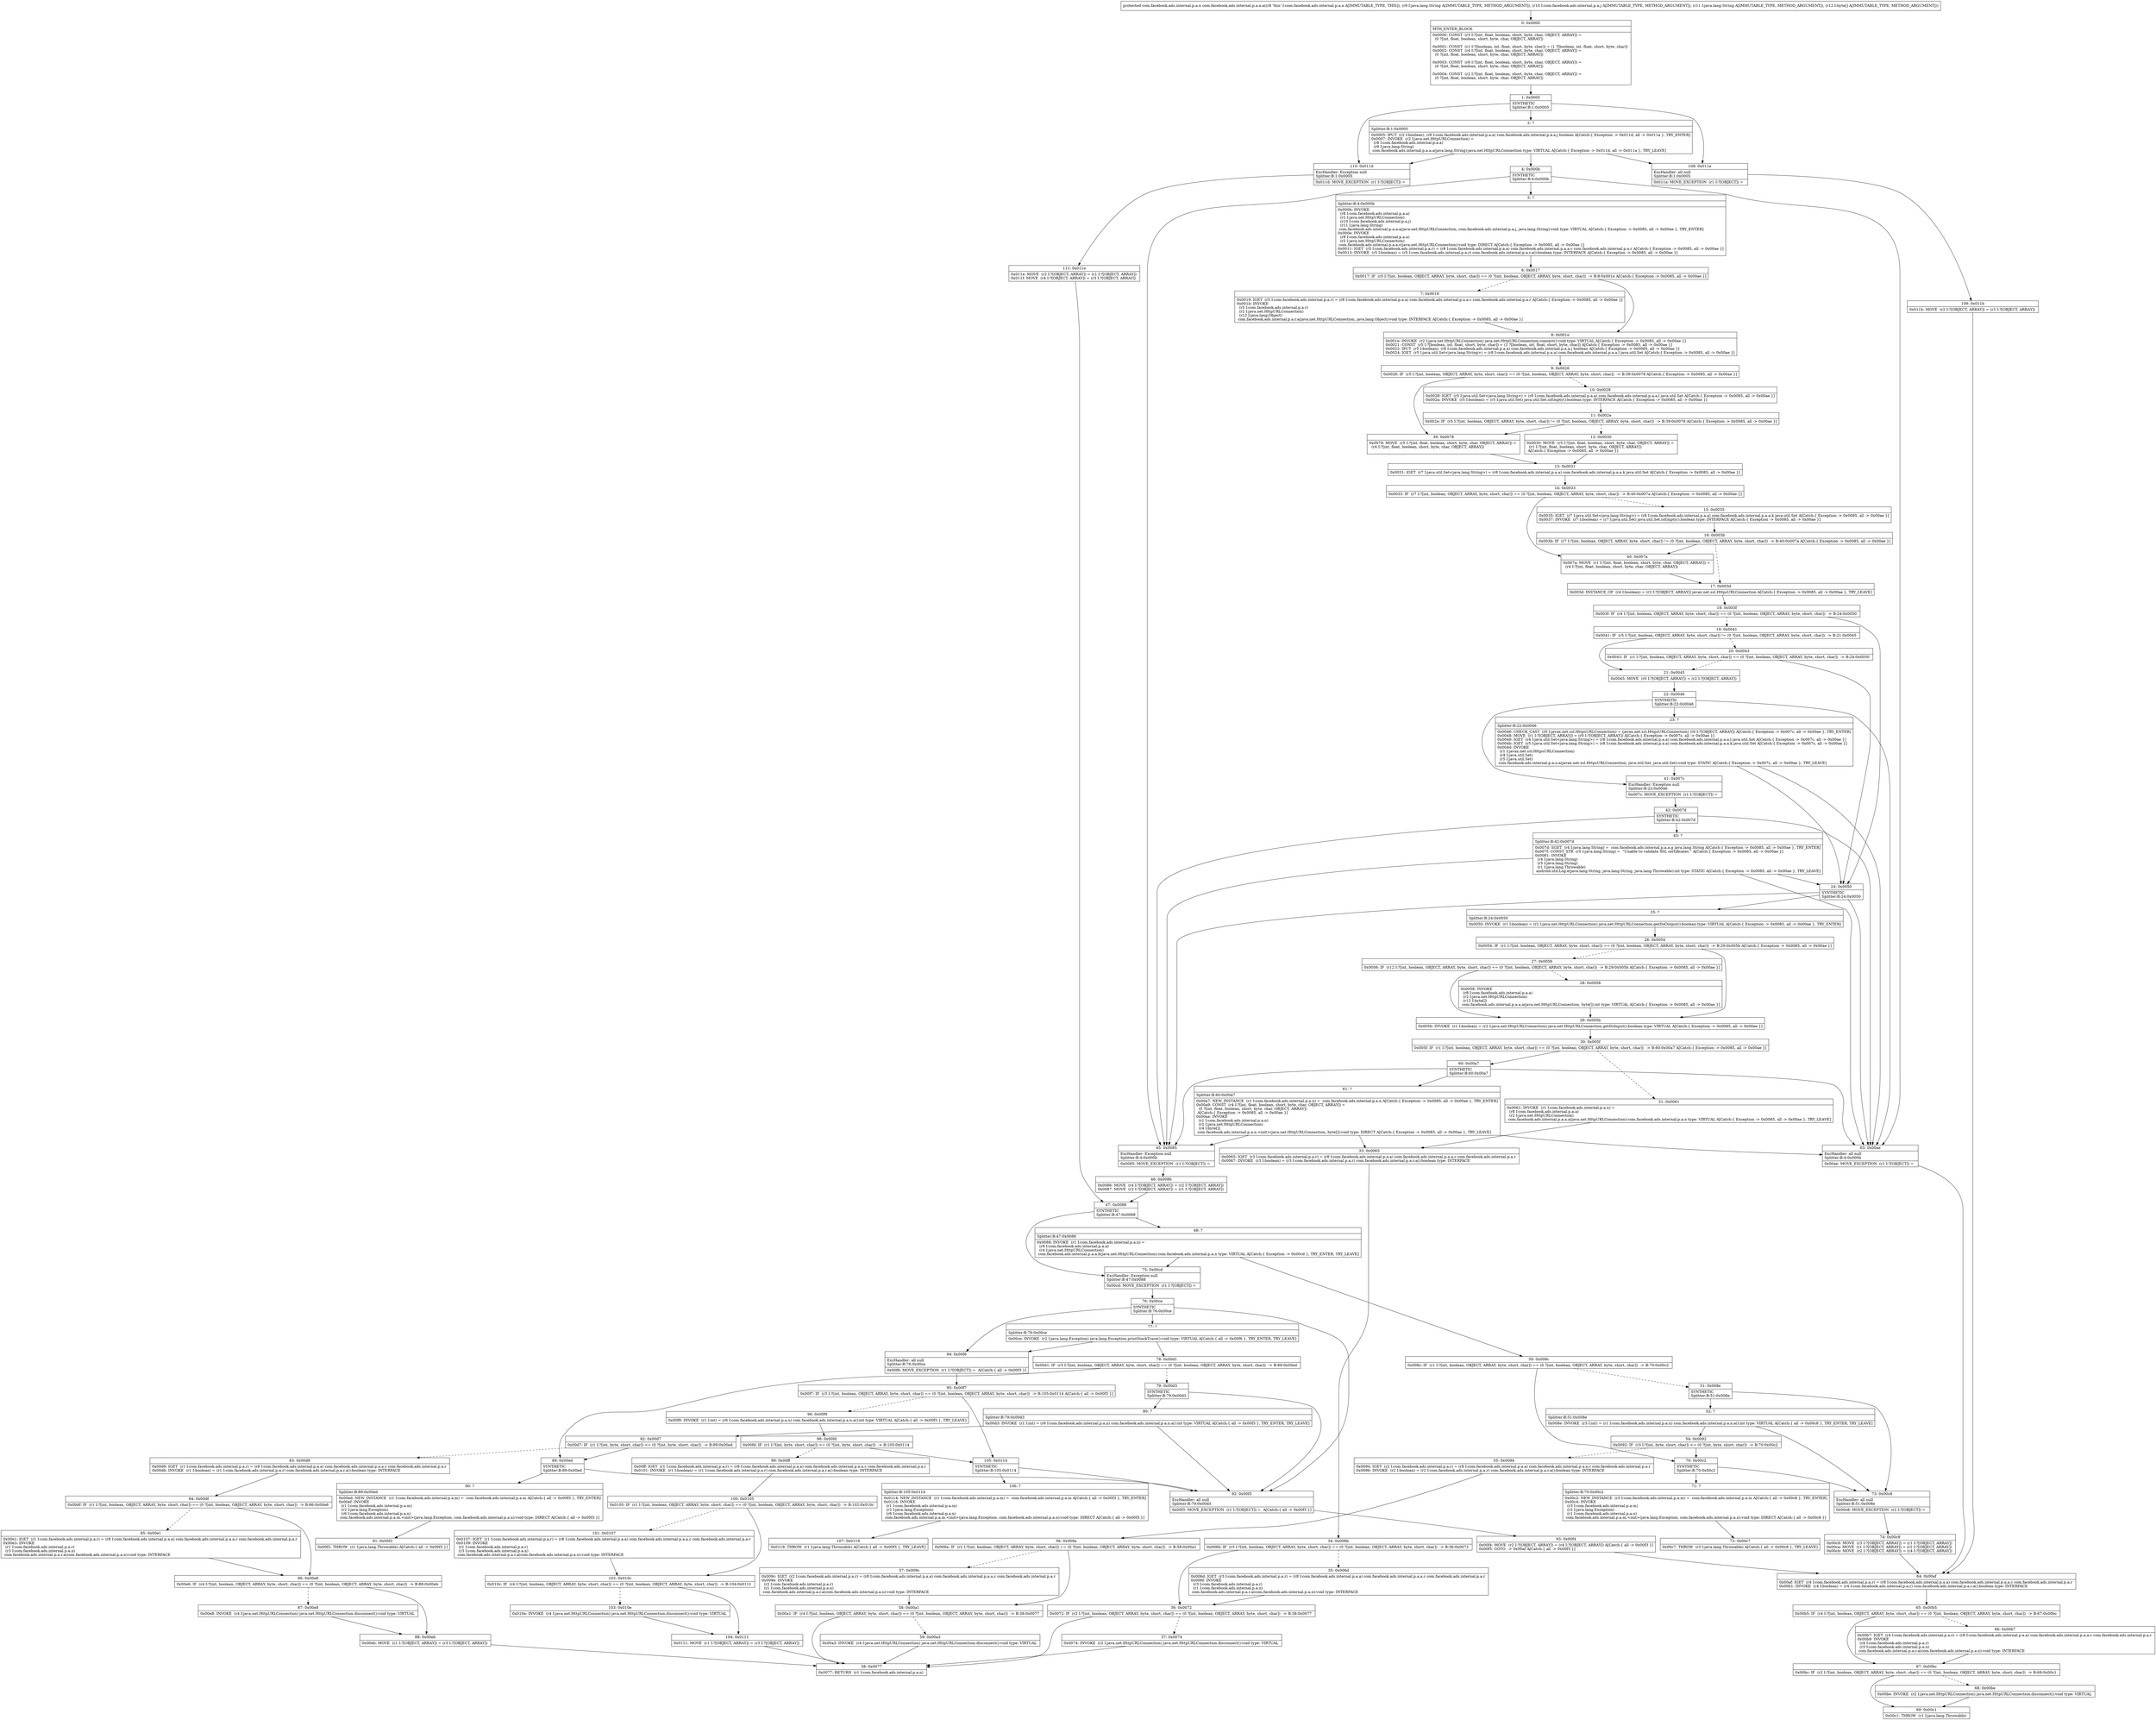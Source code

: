 digraph "CFG forcom.facebook.ads.internal.p.a.a.a(Ljava\/lang\/String;Lcom\/facebook\/ads\/internal\/p\/a\/j;Ljava\/lang\/String;[B)Lcom\/facebook\/ads\/internal\/p\/a\/n;" {
Node_0 [shape=record,label="{0\:\ 0x0000|MTH_ENTER_BLOCK\l|0x0000: CONST  (r3 I:?[int, float, boolean, short, byte, char, OBJECT, ARRAY]) = \l  (0 ?[int, float, boolean, short, byte, char, OBJECT, ARRAY])\l \l0x0001: CONST  (r1 I:?[boolean, int, float, short, byte, char]) = (1 ?[boolean, int, float, short, byte, char]) \l0x0002: CONST  (r4 I:?[int, float, boolean, short, byte, char, OBJECT, ARRAY]) = \l  (0 ?[int, float, boolean, short, byte, char, OBJECT, ARRAY])\l \l0x0003: CONST  (r6 I:?[int, float, boolean, short, byte, char, OBJECT, ARRAY]) = \l  (0 ?[int, float, boolean, short, byte, char, OBJECT, ARRAY])\l \l0x0004: CONST  (r2 I:?[int, float, boolean, short, byte, char, OBJECT, ARRAY]) = \l  (0 ?[int, float, boolean, short, byte, char, OBJECT, ARRAY])\l \l}"];
Node_1 [shape=record,label="{1\:\ 0x0005|SYNTHETIC\lSplitter:B:1:0x0005\l}"];
Node_2 [shape=record,label="{2\:\ ?|Splitter:B:1:0x0005\l|0x0005: IPUT  (r2 I:boolean), (r8 I:com.facebook.ads.internal.p.a.a) com.facebook.ads.internal.p.a.a.j boolean A[Catch:\{ Exception \-\> 0x011d, all \-\> 0x011a \}, TRY_ENTER]\l0x0007: INVOKE  (r2 I:java.net.HttpURLConnection) = \l  (r8 I:com.facebook.ads.internal.p.a.a)\l  (r9 I:java.lang.String)\l com.facebook.ads.internal.p.a.a.a(java.lang.String):java.net.HttpURLConnection type: VIRTUAL A[Catch:\{ Exception \-\> 0x011d, all \-\> 0x011a \}, TRY_LEAVE]\l}"];
Node_4 [shape=record,label="{4\:\ 0x000b|SYNTHETIC\lSplitter:B:4:0x000b\l}"];
Node_5 [shape=record,label="{5\:\ ?|Splitter:B:4:0x000b\l|0x000b: INVOKE  \l  (r8 I:com.facebook.ads.internal.p.a.a)\l  (r2 I:java.net.HttpURLConnection)\l  (r10 I:com.facebook.ads.internal.p.a.j)\l  (r11 I:java.lang.String)\l com.facebook.ads.internal.p.a.a.a(java.net.HttpURLConnection, com.facebook.ads.internal.p.a.j, java.lang.String):void type: VIRTUAL A[Catch:\{ Exception \-\> 0x0085, all \-\> 0x00ae \}, TRY_ENTER]\l0x000e: INVOKE  \l  (r8 I:com.facebook.ads.internal.p.a.a)\l  (r2 I:java.net.HttpURLConnection)\l com.facebook.ads.internal.p.a.a.c(java.net.HttpURLConnection):void type: DIRECT A[Catch:\{ Exception \-\> 0x0085, all \-\> 0x00ae \}]\l0x0011: IGET  (r5 I:com.facebook.ads.internal.p.a.r) = (r8 I:com.facebook.ads.internal.p.a.a) com.facebook.ads.internal.p.a.a.c com.facebook.ads.internal.p.a.r A[Catch:\{ Exception \-\> 0x0085, all \-\> 0x00ae \}]\l0x0013: INVOKE  (r5 I:boolean) = (r5 I:com.facebook.ads.internal.p.a.r) com.facebook.ads.internal.p.a.r.a():boolean type: INTERFACE A[Catch:\{ Exception \-\> 0x0085, all \-\> 0x00ae \}]\l}"];
Node_6 [shape=record,label="{6\:\ 0x0017|0x0017: IF  (r5 I:?[int, boolean, OBJECT, ARRAY, byte, short, char]) == (0 ?[int, boolean, OBJECT, ARRAY, byte, short, char])  \-\> B:8:0x001e A[Catch:\{ Exception \-\> 0x0085, all \-\> 0x00ae \}]\l}"];
Node_7 [shape=record,label="{7\:\ 0x0019|0x0019: IGET  (r5 I:com.facebook.ads.internal.p.a.r) = (r8 I:com.facebook.ads.internal.p.a.a) com.facebook.ads.internal.p.a.a.c com.facebook.ads.internal.p.a.r A[Catch:\{ Exception \-\> 0x0085, all \-\> 0x00ae \}]\l0x001b: INVOKE  \l  (r5 I:com.facebook.ads.internal.p.a.r)\l  (r2 I:java.net.HttpURLConnection)\l  (r12 I:java.lang.Object)\l com.facebook.ads.internal.p.a.r.a(java.net.HttpURLConnection, java.lang.Object):void type: INTERFACE A[Catch:\{ Exception \-\> 0x0085, all \-\> 0x00ae \}]\l}"];
Node_8 [shape=record,label="{8\:\ 0x001e|0x001e: INVOKE  (r2 I:java.net.HttpURLConnection) java.net.HttpURLConnection.connect():void type: VIRTUAL A[Catch:\{ Exception \-\> 0x0085, all \-\> 0x00ae \}]\l0x0021: CONST  (r5 I:?[boolean, int, float, short, byte, char]) = (1 ?[boolean, int, float, short, byte, char]) A[Catch:\{ Exception \-\> 0x0085, all \-\> 0x00ae \}]\l0x0022: IPUT  (r5 I:boolean), (r8 I:com.facebook.ads.internal.p.a.a) com.facebook.ads.internal.p.a.a.j boolean A[Catch:\{ Exception \-\> 0x0085, all \-\> 0x00ae \}]\l0x0024: IGET  (r5 I:java.util.Set\<java.lang.String\>) = (r8 I:com.facebook.ads.internal.p.a.a) com.facebook.ads.internal.p.a.a.l java.util.Set A[Catch:\{ Exception \-\> 0x0085, all \-\> 0x00ae \}]\l}"];
Node_9 [shape=record,label="{9\:\ 0x0026|0x0026: IF  (r5 I:?[int, boolean, OBJECT, ARRAY, byte, short, char]) == (0 ?[int, boolean, OBJECT, ARRAY, byte, short, char])  \-\> B:39:0x0078 A[Catch:\{ Exception \-\> 0x0085, all \-\> 0x00ae \}]\l}"];
Node_10 [shape=record,label="{10\:\ 0x0028|0x0028: IGET  (r5 I:java.util.Set\<java.lang.String\>) = (r8 I:com.facebook.ads.internal.p.a.a) com.facebook.ads.internal.p.a.a.l java.util.Set A[Catch:\{ Exception \-\> 0x0085, all \-\> 0x00ae \}]\l0x002a: INVOKE  (r5 I:boolean) = (r5 I:java.util.Set) java.util.Set.isEmpty():boolean type: INTERFACE A[Catch:\{ Exception \-\> 0x0085, all \-\> 0x00ae \}]\l}"];
Node_11 [shape=record,label="{11\:\ 0x002e|0x002e: IF  (r5 I:?[int, boolean, OBJECT, ARRAY, byte, short, char]) != (0 ?[int, boolean, OBJECT, ARRAY, byte, short, char])  \-\> B:39:0x0078 A[Catch:\{ Exception \-\> 0x0085, all \-\> 0x00ae \}]\l}"];
Node_12 [shape=record,label="{12\:\ 0x0030|0x0030: MOVE  (r5 I:?[int, float, boolean, short, byte, char, OBJECT, ARRAY]) = \l  (r1 I:?[int, float, boolean, short, byte, char, OBJECT, ARRAY])\l A[Catch:\{ Exception \-\> 0x0085, all \-\> 0x00ae \}]\l}"];
Node_13 [shape=record,label="{13\:\ 0x0031|0x0031: IGET  (r7 I:java.util.Set\<java.lang.String\>) = (r8 I:com.facebook.ads.internal.p.a.a) com.facebook.ads.internal.p.a.a.k java.util.Set A[Catch:\{ Exception \-\> 0x0085, all \-\> 0x00ae \}]\l}"];
Node_14 [shape=record,label="{14\:\ 0x0033|0x0033: IF  (r7 I:?[int, boolean, OBJECT, ARRAY, byte, short, char]) == (0 ?[int, boolean, OBJECT, ARRAY, byte, short, char])  \-\> B:40:0x007a A[Catch:\{ Exception \-\> 0x0085, all \-\> 0x00ae \}]\l}"];
Node_15 [shape=record,label="{15\:\ 0x0035|0x0035: IGET  (r7 I:java.util.Set\<java.lang.String\>) = (r8 I:com.facebook.ads.internal.p.a.a) com.facebook.ads.internal.p.a.a.k java.util.Set A[Catch:\{ Exception \-\> 0x0085, all \-\> 0x00ae \}]\l0x0037: INVOKE  (r7 I:boolean) = (r7 I:java.util.Set) java.util.Set.isEmpty():boolean type: INTERFACE A[Catch:\{ Exception \-\> 0x0085, all \-\> 0x00ae \}]\l}"];
Node_16 [shape=record,label="{16\:\ 0x003b|0x003b: IF  (r7 I:?[int, boolean, OBJECT, ARRAY, byte, short, char]) != (0 ?[int, boolean, OBJECT, ARRAY, byte, short, char])  \-\> B:40:0x007a A[Catch:\{ Exception \-\> 0x0085, all \-\> 0x00ae \}]\l}"];
Node_17 [shape=record,label="{17\:\ 0x003d|0x003d: INSTANCE_OF  (r4 I:boolean) = (r2 I:?[OBJECT, ARRAY]) javax.net.ssl.HttpsURLConnection A[Catch:\{ Exception \-\> 0x0085, all \-\> 0x00ae \}, TRY_LEAVE]\l}"];
Node_18 [shape=record,label="{18\:\ 0x003f|0x003f: IF  (r4 I:?[int, boolean, OBJECT, ARRAY, byte, short, char]) == (0 ?[int, boolean, OBJECT, ARRAY, byte, short, char])  \-\> B:24:0x0050 \l}"];
Node_19 [shape=record,label="{19\:\ 0x0041|0x0041: IF  (r5 I:?[int, boolean, OBJECT, ARRAY, byte, short, char]) != (0 ?[int, boolean, OBJECT, ARRAY, byte, short, char])  \-\> B:21:0x0045 \l}"];
Node_20 [shape=record,label="{20\:\ 0x0043|0x0043: IF  (r1 I:?[int, boolean, OBJECT, ARRAY, byte, short, char]) == (0 ?[int, boolean, OBJECT, ARRAY, byte, short, char])  \-\> B:24:0x0050 \l}"];
Node_21 [shape=record,label="{21\:\ 0x0045|0x0045: MOVE  (r0 I:?[OBJECT, ARRAY]) = (r2 I:?[OBJECT, ARRAY]) \l}"];
Node_22 [shape=record,label="{22\:\ 0x0046|SYNTHETIC\lSplitter:B:22:0x0046\l}"];
Node_23 [shape=record,label="{23\:\ ?|Splitter:B:22:0x0046\l|0x0046: CHECK_CAST  (r0 I:javax.net.ssl.HttpsURLConnection) = (javax.net.ssl.HttpsURLConnection) (r0 I:?[OBJECT, ARRAY]) A[Catch:\{ Exception \-\> 0x007c, all \-\> 0x00ae \}, TRY_ENTER]\l0x0048: MOVE  (r1 I:?[OBJECT, ARRAY]) = (r0 I:?[OBJECT, ARRAY]) A[Catch:\{ Exception \-\> 0x007c, all \-\> 0x00ae \}]\l0x0049: IGET  (r4 I:java.util.Set\<java.lang.String\>) = (r8 I:com.facebook.ads.internal.p.a.a) com.facebook.ads.internal.p.a.a.l java.util.Set A[Catch:\{ Exception \-\> 0x007c, all \-\> 0x00ae \}]\l0x004b: IGET  (r5 I:java.util.Set\<java.lang.String\>) = (r8 I:com.facebook.ads.internal.p.a.a) com.facebook.ads.internal.p.a.a.k java.util.Set A[Catch:\{ Exception \-\> 0x007c, all \-\> 0x00ae \}]\l0x004d: INVOKE  \l  (r1 I:javax.net.ssl.HttpsURLConnection)\l  (r4 I:java.util.Set)\l  (r5 I:java.util.Set)\l com.facebook.ads.internal.p.a.o.a(javax.net.ssl.HttpsURLConnection, java.util.Set, java.util.Set):void type: STATIC A[Catch:\{ Exception \-\> 0x007c, all \-\> 0x00ae \}, TRY_LEAVE]\l}"];
Node_24 [shape=record,label="{24\:\ 0x0050|SYNTHETIC\lSplitter:B:24:0x0050\l}"];
Node_25 [shape=record,label="{25\:\ ?|Splitter:B:24:0x0050\l|0x0050: INVOKE  (r1 I:boolean) = (r2 I:java.net.HttpURLConnection) java.net.HttpURLConnection.getDoOutput():boolean type: VIRTUAL A[Catch:\{ Exception \-\> 0x0085, all \-\> 0x00ae \}, TRY_ENTER]\l}"];
Node_26 [shape=record,label="{26\:\ 0x0054|0x0054: IF  (r1 I:?[int, boolean, OBJECT, ARRAY, byte, short, char]) == (0 ?[int, boolean, OBJECT, ARRAY, byte, short, char])  \-\> B:29:0x005b A[Catch:\{ Exception \-\> 0x0085, all \-\> 0x00ae \}]\l}"];
Node_27 [shape=record,label="{27\:\ 0x0056|0x0056: IF  (r12 I:?[int, boolean, OBJECT, ARRAY, byte, short, char]) == (0 ?[int, boolean, OBJECT, ARRAY, byte, short, char])  \-\> B:29:0x005b A[Catch:\{ Exception \-\> 0x0085, all \-\> 0x00ae \}]\l}"];
Node_28 [shape=record,label="{28\:\ 0x0058|0x0058: INVOKE  \l  (r8 I:com.facebook.ads.internal.p.a.a)\l  (r2 I:java.net.HttpURLConnection)\l  (r12 I:byte[])\l com.facebook.ads.internal.p.a.a.a(java.net.HttpURLConnection, byte[]):int type: VIRTUAL A[Catch:\{ Exception \-\> 0x0085, all \-\> 0x00ae \}]\l}"];
Node_29 [shape=record,label="{29\:\ 0x005b|0x005b: INVOKE  (r1 I:boolean) = (r2 I:java.net.HttpURLConnection) java.net.HttpURLConnection.getDoInput():boolean type: VIRTUAL A[Catch:\{ Exception \-\> 0x0085, all \-\> 0x00ae \}]\l}"];
Node_30 [shape=record,label="{30\:\ 0x005f|0x005f: IF  (r1 I:?[int, boolean, OBJECT, ARRAY, byte, short, char]) == (0 ?[int, boolean, OBJECT, ARRAY, byte, short, char])  \-\> B:60:0x00a7 A[Catch:\{ Exception \-\> 0x0085, all \-\> 0x00ae \}]\l}"];
Node_31 [shape=record,label="{31\:\ 0x0061|0x0061: INVOKE  (r1 I:com.facebook.ads.internal.p.a.n) = \l  (r8 I:com.facebook.ads.internal.p.a.a)\l  (r2 I:java.net.HttpURLConnection)\l com.facebook.ads.internal.p.a.a.a(java.net.HttpURLConnection):com.facebook.ads.internal.p.a.n type: VIRTUAL A[Catch:\{ Exception \-\> 0x0085, all \-\> 0x00ae \}, TRY_LEAVE]\l}"];
Node_33 [shape=record,label="{33\:\ 0x0065|0x0065: IGET  (r3 I:com.facebook.ads.internal.p.a.r) = (r8 I:com.facebook.ads.internal.p.a.a) com.facebook.ads.internal.p.a.a.c com.facebook.ads.internal.p.a.r \l0x0067: INVOKE  (r3 I:boolean) = (r3 I:com.facebook.ads.internal.p.a.r) com.facebook.ads.internal.p.a.r.a():boolean type: INTERFACE \l}"];
Node_34 [shape=record,label="{34\:\ 0x006b|0x006b: IF  (r3 I:?[int, boolean, OBJECT, ARRAY, byte, short, char]) == (0 ?[int, boolean, OBJECT, ARRAY, byte, short, char])  \-\> B:36:0x0072 \l}"];
Node_35 [shape=record,label="{35\:\ 0x006d|0x006d: IGET  (r3 I:com.facebook.ads.internal.p.a.r) = (r8 I:com.facebook.ads.internal.p.a.a) com.facebook.ads.internal.p.a.a.c com.facebook.ads.internal.p.a.r \l0x006f: INVOKE  \l  (r3 I:com.facebook.ads.internal.p.a.r)\l  (r1 I:com.facebook.ads.internal.p.a.n)\l com.facebook.ads.internal.p.a.r.a(com.facebook.ads.internal.p.a.n):void type: INTERFACE \l}"];
Node_36 [shape=record,label="{36\:\ 0x0072|0x0072: IF  (r2 I:?[int, boolean, OBJECT, ARRAY, byte, short, char]) == (0 ?[int, boolean, OBJECT, ARRAY, byte, short, char])  \-\> B:38:0x0077 \l}"];
Node_37 [shape=record,label="{37\:\ 0x0074|0x0074: INVOKE  (r2 I:java.net.HttpURLConnection) java.net.HttpURLConnection.disconnect():void type: VIRTUAL \l}"];
Node_38 [shape=record,label="{38\:\ 0x0077|0x0077: RETURN  (r1 I:com.facebook.ads.internal.p.a.n) \l}"];
Node_39 [shape=record,label="{39\:\ 0x0078|0x0078: MOVE  (r5 I:?[int, float, boolean, short, byte, char, OBJECT, ARRAY]) = \l  (r4 I:?[int, float, boolean, short, byte, char, OBJECT, ARRAY])\l \l}"];
Node_40 [shape=record,label="{40\:\ 0x007a|0x007a: MOVE  (r1 I:?[int, float, boolean, short, byte, char, OBJECT, ARRAY]) = \l  (r4 I:?[int, float, boolean, short, byte, char, OBJECT, ARRAY])\l \l}"];
Node_41 [shape=record,label="{41\:\ 0x007c|ExcHandler: Exception null\lSplitter:B:22:0x0046\l|0x007c: MOVE_EXCEPTION  (r1 I:?[OBJECT]) =  \l}"];
Node_42 [shape=record,label="{42\:\ 0x007d|SYNTHETIC\lSplitter:B:42:0x007d\l}"];
Node_43 [shape=record,label="{43\:\ ?|Splitter:B:42:0x007d\l|0x007d: SGET  (r4 I:java.lang.String) =  com.facebook.ads.internal.p.a.a.g java.lang.String A[Catch:\{ Exception \-\> 0x0085, all \-\> 0x00ae \}, TRY_ENTER]\l0x007f: CONST_STR  (r5 I:java.lang.String) =  \"Unable to validate SSL certificates.\" A[Catch:\{ Exception \-\> 0x0085, all \-\> 0x00ae \}]\l0x0081: INVOKE  \l  (r4 I:java.lang.String)\l  (r5 I:java.lang.String)\l  (r1 I:java.lang.Throwable)\l android.util.Log.e(java.lang.String, java.lang.String, java.lang.Throwable):int type: STATIC A[Catch:\{ Exception \-\> 0x0085, all \-\> 0x00ae \}, TRY_LEAVE]\l}"];
Node_45 [shape=record,label="{45\:\ 0x0085|ExcHandler: Exception null\lSplitter:B:4:0x000b\l|0x0085: MOVE_EXCEPTION  (r1 I:?[OBJECT]) =  \l}"];
Node_46 [shape=record,label="{46\:\ 0x0086|0x0086: MOVE  (r4 I:?[OBJECT, ARRAY]) = (r2 I:?[OBJECT, ARRAY]) \l0x0087: MOVE  (r2 I:?[OBJECT, ARRAY]) = (r1 I:?[OBJECT, ARRAY]) \l}"];
Node_47 [shape=record,label="{47\:\ 0x0088|SYNTHETIC\lSplitter:B:47:0x0088\l}"];
Node_48 [shape=record,label="{48\:\ ?|Splitter:B:47:0x0088\l|0x0088: INVOKE  (r1 I:com.facebook.ads.internal.p.a.n) = \l  (r8 I:com.facebook.ads.internal.p.a.a)\l  (r4 I:java.net.HttpURLConnection)\l com.facebook.ads.internal.p.a.a.b(java.net.HttpURLConnection):com.facebook.ads.internal.p.a.n type: VIRTUAL A[Catch:\{ Exception \-\> 0x00cd \}, TRY_ENTER, TRY_LEAVE]\l}"];
Node_50 [shape=record,label="{50\:\ 0x008c|0x008c: IF  (r1 I:?[int, boolean, OBJECT, ARRAY, byte, short, char]) == (0 ?[int, boolean, OBJECT, ARRAY, byte, short, char])  \-\> B:70:0x00c2 \l}"];
Node_51 [shape=record,label="{51\:\ 0x008e|SYNTHETIC\lSplitter:B:51:0x008e\l}"];
Node_52 [shape=record,label="{52\:\ ?|Splitter:B:51:0x008e\l|0x008e: INVOKE  (r3 I:int) = (r1 I:com.facebook.ads.internal.p.a.n) com.facebook.ads.internal.p.a.n.a():int type: VIRTUAL A[Catch:\{ all \-\> 0x00c8 \}, TRY_ENTER, TRY_LEAVE]\l}"];
Node_54 [shape=record,label="{54\:\ 0x0092|0x0092: IF  (r3 I:?[int, byte, short, char]) \<= (0 ?[int, byte, short, char])  \-\> B:70:0x00c2 \l}"];
Node_55 [shape=record,label="{55\:\ 0x0094|0x0094: IGET  (r2 I:com.facebook.ads.internal.p.a.r) = (r8 I:com.facebook.ads.internal.p.a.a) com.facebook.ads.internal.p.a.a.c com.facebook.ads.internal.p.a.r \l0x0096: INVOKE  (r2 I:boolean) = (r2 I:com.facebook.ads.internal.p.a.r) com.facebook.ads.internal.p.a.r.a():boolean type: INTERFACE \l}"];
Node_56 [shape=record,label="{56\:\ 0x009a|0x009a: IF  (r2 I:?[int, boolean, OBJECT, ARRAY, byte, short, char]) == (0 ?[int, boolean, OBJECT, ARRAY, byte, short, char])  \-\> B:58:0x00a1 \l}"];
Node_57 [shape=record,label="{57\:\ 0x009c|0x009c: IGET  (r2 I:com.facebook.ads.internal.p.a.r) = (r8 I:com.facebook.ads.internal.p.a.a) com.facebook.ads.internal.p.a.a.c com.facebook.ads.internal.p.a.r \l0x009e: INVOKE  \l  (r2 I:com.facebook.ads.internal.p.a.r)\l  (r1 I:com.facebook.ads.internal.p.a.n)\l com.facebook.ads.internal.p.a.r.a(com.facebook.ads.internal.p.a.n):void type: INTERFACE \l}"];
Node_58 [shape=record,label="{58\:\ 0x00a1|0x00a1: IF  (r4 I:?[int, boolean, OBJECT, ARRAY, byte, short, char]) == (0 ?[int, boolean, OBJECT, ARRAY, byte, short, char])  \-\> B:38:0x0077 \l}"];
Node_59 [shape=record,label="{59\:\ 0x00a3|0x00a3: INVOKE  (r4 I:java.net.HttpURLConnection) java.net.HttpURLConnection.disconnect():void type: VIRTUAL \l}"];
Node_60 [shape=record,label="{60\:\ 0x00a7|SYNTHETIC\lSplitter:B:60:0x00a7\l}"];
Node_61 [shape=record,label="{61\:\ ?|Splitter:B:60:0x00a7\l|0x00a7: NEW_INSTANCE  (r1 I:com.facebook.ads.internal.p.a.n) =  com.facebook.ads.internal.p.a.n A[Catch:\{ Exception \-\> 0x0085, all \-\> 0x00ae \}, TRY_ENTER]\l0x00a9: CONST  (r4 I:?[int, float, boolean, short, byte, char, OBJECT, ARRAY]) = \l  (0 ?[int, float, boolean, short, byte, char, OBJECT, ARRAY])\l A[Catch:\{ Exception \-\> 0x0085, all \-\> 0x00ae \}]\l0x00aa: INVOKE  \l  (r1 I:com.facebook.ads.internal.p.a.n)\l  (r2 I:java.net.HttpURLConnection)\l  (r4 I:byte[])\l com.facebook.ads.internal.p.a.n.\<init\>(java.net.HttpURLConnection, byte[]):void type: DIRECT A[Catch:\{ Exception \-\> 0x0085, all \-\> 0x00ae \}, TRY_LEAVE]\l}"];
Node_63 [shape=record,label="{63\:\ 0x00ae|ExcHandler: all null\lSplitter:B:4:0x000b\l|0x00ae: MOVE_EXCEPTION  (r1 I:?[OBJECT]) =  \l}"];
Node_64 [shape=record,label="{64\:\ 0x00af|0x00af: IGET  (r4 I:com.facebook.ads.internal.p.a.r) = (r8 I:com.facebook.ads.internal.p.a.a) com.facebook.ads.internal.p.a.a.c com.facebook.ads.internal.p.a.r \l0x00b1: INVOKE  (r4 I:boolean) = (r4 I:com.facebook.ads.internal.p.a.r) com.facebook.ads.internal.p.a.r.a():boolean type: INTERFACE \l}"];
Node_65 [shape=record,label="{65\:\ 0x00b5|0x00b5: IF  (r4 I:?[int, boolean, OBJECT, ARRAY, byte, short, char]) == (0 ?[int, boolean, OBJECT, ARRAY, byte, short, char])  \-\> B:67:0x00bc \l}"];
Node_66 [shape=record,label="{66\:\ 0x00b7|0x00b7: IGET  (r4 I:com.facebook.ads.internal.p.a.r) = (r8 I:com.facebook.ads.internal.p.a.a) com.facebook.ads.internal.p.a.a.c com.facebook.ads.internal.p.a.r \l0x00b9: INVOKE  \l  (r4 I:com.facebook.ads.internal.p.a.r)\l  (r3 I:com.facebook.ads.internal.p.a.n)\l com.facebook.ads.internal.p.a.r.a(com.facebook.ads.internal.p.a.n):void type: INTERFACE \l}"];
Node_67 [shape=record,label="{67\:\ 0x00bc|0x00bc: IF  (r2 I:?[int, boolean, OBJECT, ARRAY, byte, short, char]) == (0 ?[int, boolean, OBJECT, ARRAY, byte, short, char])  \-\> B:69:0x00c1 \l}"];
Node_68 [shape=record,label="{68\:\ 0x00be|0x00be: INVOKE  (r2 I:java.net.HttpURLConnection) java.net.HttpURLConnection.disconnect():void type: VIRTUAL \l}"];
Node_69 [shape=record,label="{69\:\ 0x00c1|0x00c1: THROW  (r1 I:java.lang.Throwable) \l}"];
Node_70 [shape=record,label="{70\:\ 0x00c2|SYNTHETIC\lSplitter:B:70:0x00c2\l}"];
Node_71 [shape=record,label="{71\:\ ?|Splitter:B:70:0x00c2\l|0x00c2: NEW_INSTANCE  (r3 I:com.facebook.ads.internal.p.a.m) =  com.facebook.ads.internal.p.a.m A[Catch:\{ all \-\> 0x00c8 \}, TRY_ENTER]\l0x00c4: INVOKE  \l  (r3 I:com.facebook.ads.internal.p.a.m)\l  (r2 I:java.lang.Exception)\l  (r1 I:com.facebook.ads.internal.p.a.n)\l com.facebook.ads.internal.p.a.m.\<init\>(java.lang.Exception, com.facebook.ads.internal.p.a.n):void type: DIRECT A[Catch:\{ all \-\> 0x00c8 \}]\l}"];
Node_72 [shape=record,label="{72\:\ 0x00c7|0x00c7: THROW  (r3 I:java.lang.Throwable) A[Catch:\{ all \-\> 0x00c8 \}, TRY_LEAVE]\l}"];
Node_73 [shape=record,label="{73\:\ 0x00c8|ExcHandler: all null\lSplitter:B:51:0x008e\l|0x00c8: MOVE_EXCEPTION  (r2 I:?[OBJECT]) =  \l}"];
Node_74 [shape=record,label="{74\:\ 0x00c9|0x00c9: MOVE  (r3 I:?[OBJECT, ARRAY]) = (r1 I:?[OBJECT, ARRAY]) \l0x00ca: MOVE  (r1 I:?[OBJECT, ARRAY]) = (r2 I:?[OBJECT, ARRAY]) \l0x00cb: MOVE  (r2 I:?[OBJECT, ARRAY]) = (r4 I:?[OBJECT, ARRAY]) \l}"];
Node_75 [shape=record,label="{75\:\ 0x00cd|ExcHandler: Exception null\lSplitter:B:47:0x0088\l|0x00cd: MOVE_EXCEPTION  (r1 I:?[OBJECT]) =  \l}"];
Node_76 [shape=record,label="{76\:\ 0x00ce|SYNTHETIC\lSplitter:B:76:0x00ce\l}"];
Node_77 [shape=record,label="{77\:\ ?|Splitter:B:76:0x00ce\l|0x00ce: INVOKE  (r2 I:java.lang.Exception) java.lang.Exception.printStackTrace():void type: VIRTUAL A[Catch:\{ all \-\> 0x00f6 \}, TRY_ENTER, TRY_LEAVE]\l}"];
Node_78 [shape=record,label="{78\:\ 0x00d1|0x00d1: IF  (r3 I:?[int, boolean, OBJECT, ARRAY, byte, short, char]) == (0 ?[int, boolean, OBJECT, ARRAY, byte, short, char])  \-\> B:89:0x00ed \l}"];
Node_79 [shape=record,label="{79\:\ 0x00d3|SYNTHETIC\lSplitter:B:79:0x00d3\l}"];
Node_80 [shape=record,label="{80\:\ ?|Splitter:B:79:0x00d3\l|0x00d3: INVOKE  (r1 I:int) = (r6 I:com.facebook.ads.internal.p.a.n) com.facebook.ads.internal.p.a.n.a():int type: VIRTUAL A[Catch:\{ all \-\> 0x00f3 \}, TRY_ENTER, TRY_LEAVE]\l}"];
Node_82 [shape=record,label="{82\:\ 0x00d7|0x00d7: IF  (r1 I:?[int, byte, short, char]) \<= (0 ?[int, byte, short, char])  \-\> B:89:0x00ed \l}"];
Node_83 [shape=record,label="{83\:\ 0x00d9|0x00d9: IGET  (r1 I:com.facebook.ads.internal.p.a.r) = (r8 I:com.facebook.ads.internal.p.a.a) com.facebook.ads.internal.p.a.a.c com.facebook.ads.internal.p.a.r \l0x00db: INVOKE  (r1 I:boolean) = (r1 I:com.facebook.ads.internal.p.a.r) com.facebook.ads.internal.p.a.r.a():boolean type: INTERFACE \l}"];
Node_84 [shape=record,label="{84\:\ 0x00df|0x00df: IF  (r1 I:?[int, boolean, OBJECT, ARRAY, byte, short, char]) == (0 ?[int, boolean, OBJECT, ARRAY, byte, short, char])  \-\> B:86:0x00e6 \l}"];
Node_85 [shape=record,label="{85\:\ 0x00e1|0x00e1: IGET  (r1 I:com.facebook.ads.internal.p.a.r) = (r8 I:com.facebook.ads.internal.p.a.a) com.facebook.ads.internal.p.a.a.c com.facebook.ads.internal.p.a.r \l0x00e3: INVOKE  \l  (r1 I:com.facebook.ads.internal.p.a.r)\l  (r3 I:com.facebook.ads.internal.p.a.n)\l com.facebook.ads.internal.p.a.r.a(com.facebook.ads.internal.p.a.n):void type: INTERFACE \l}"];
Node_86 [shape=record,label="{86\:\ 0x00e6|0x00e6: IF  (r4 I:?[int, boolean, OBJECT, ARRAY, byte, short, char]) == (0 ?[int, boolean, OBJECT, ARRAY, byte, short, char])  \-\> B:88:0x00eb \l}"];
Node_87 [shape=record,label="{87\:\ 0x00e8|0x00e8: INVOKE  (r4 I:java.net.HttpURLConnection) java.net.HttpURLConnection.disconnect():void type: VIRTUAL \l}"];
Node_88 [shape=record,label="{88\:\ 0x00eb|0x00eb: MOVE  (r1 I:?[OBJECT, ARRAY]) = (r3 I:?[OBJECT, ARRAY]) \l}"];
Node_89 [shape=record,label="{89\:\ 0x00ed|SYNTHETIC\lSplitter:B:89:0x00ed\l}"];
Node_90 [shape=record,label="{90\:\ ?|Splitter:B:89:0x00ed\l|0x00ed: NEW_INSTANCE  (r1 I:com.facebook.ads.internal.p.a.m) =  com.facebook.ads.internal.p.a.m A[Catch:\{ all \-\> 0x00f3 \}, TRY_ENTER]\l0x00ef: INVOKE  \l  (r1 I:com.facebook.ads.internal.p.a.m)\l  (r2 I:java.lang.Exception)\l  (r6 I:com.facebook.ads.internal.p.a.n)\l com.facebook.ads.internal.p.a.m.\<init\>(java.lang.Exception, com.facebook.ads.internal.p.a.n):void type: DIRECT A[Catch:\{ all \-\> 0x00f3 \}]\l}"];
Node_91 [shape=record,label="{91\:\ 0x00f2|0x00f2: THROW  (r1 I:java.lang.Throwable) A[Catch:\{ all \-\> 0x00f3 \}]\l}"];
Node_92 [shape=record,label="{92\:\ 0x00f3|ExcHandler: all null\lSplitter:B:79:0x00d3\l|0x00f3: MOVE_EXCEPTION  (r1 I:?[OBJECT]) =  A[Catch:\{ all \-\> 0x00f3 \}]\l}"];
Node_93 [shape=record,label="{93\:\ 0x00f4|0x00f4: MOVE  (r2 I:?[OBJECT, ARRAY]) = (r4 I:?[OBJECT, ARRAY]) A[Catch:\{ all \-\> 0x00f3 \}]\l0x00f5: GOTO  \-\> 0x00af A[Catch:\{ all \-\> 0x00f3 \}]\l}"];
Node_94 [shape=record,label="{94\:\ 0x00f6|ExcHandler: all null\lSplitter:B:76:0x00ce\l|0x00f6: MOVE_EXCEPTION  (r1 I:?[OBJECT]) =  A[Catch:\{ all \-\> 0x00f3 \}]\l}"];
Node_95 [shape=record,label="{95\:\ 0x00f7|0x00f7: IF  (r3 I:?[int, boolean, OBJECT, ARRAY, byte, short, char]) == (0 ?[int, boolean, OBJECT, ARRAY, byte, short, char])  \-\> B:105:0x0114 A[Catch:\{ all \-\> 0x00f3 \}]\l}"];
Node_96 [shape=record,label="{96\:\ 0x00f9|0x00f9: INVOKE  (r1 I:int) = (r6 I:com.facebook.ads.internal.p.a.n) com.facebook.ads.internal.p.a.n.a():int type: VIRTUAL A[Catch:\{ all \-\> 0x00f3 \}, TRY_LEAVE]\l}"];
Node_98 [shape=record,label="{98\:\ 0x00fd|0x00fd: IF  (r1 I:?[int, byte, short, char]) \<= (0 ?[int, byte, short, char])  \-\> B:105:0x0114 \l}"];
Node_99 [shape=record,label="{99\:\ 0x00ff|0x00ff: IGET  (r1 I:com.facebook.ads.internal.p.a.r) = (r8 I:com.facebook.ads.internal.p.a.a) com.facebook.ads.internal.p.a.a.c com.facebook.ads.internal.p.a.r \l0x0101: INVOKE  (r1 I:boolean) = (r1 I:com.facebook.ads.internal.p.a.r) com.facebook.ads.internal.p.a.r.a():boolean type: INTERFACE \l}"];
Node_100 [shape=record,label="{100\:\ 0x0105|0x0105: IF  (r1 I:?[int, boolean, OBJECT, ARRAY, byte, short, char]) == (0 ?[int, boolean, OBJECT, ARRAY, byte, short, char])  \-\> B:102:0x010c \l}"];
Node_101 [shape=record,label="{101\:\ 0x0107|0x0107: IGET  (r1 I:com.facebook.ads.internal.p.a.r) = (r8 I:com.facebook.ads.internal.p.a.a) com.facebook.ads.internal.p.a.a.c com.facebook.ads.internal.p.a.r \l0x0109: INVOKE  \l  (r1 I:com.facebook.ads.internal.p.a.r)\l  (r3 I:com.facebook.ads.internal.p.a.n)\l com.facebook.ads.internal.p.a.r.a(com.facebook.ads.internal.p.a.n):void type: INTERFACE \l}"];
Node_102 [shape=record,label="{102\:\ 0x010c|0x010c: IF  (r4 I:?[int, boolean, OBJECT, ARRAY, byte, short, char]) == (0 ?[int, boolean, OBJECT, ARRAY, byte, short, char])  \-\> B:104:0x0111 \l}"];
Node_103 [shape=record,label="{103\:\ 0x010e|0x010e: INVOKE  (r4 I:java.net.HttpURLConnection) java.net.HttpURLConnection.disconnect():void type: VIRTUAL \l}"];
Node_104 [shape=record,label="{104\:\ 0x0111|0x0111: MOVE  (r1 I:?[OBJECT, ARRAY]) = (r3 I:?[OBJECT, ARRAY]) \l}"];
Node_105 [shape=record,label="{105\:\ 0x0114|SYNTHETIC\lSplitter:B:105:0x0114\l}"];
Node_106 [shape=record,label="{106\:\ ?|Splitter:B:105:0x0114\l|0x0114: NEW_INSTANCE  (r1 I:com.facebook.ads.internal.p.a.m) =  com.facebook.ads.internal.p.a.m A[Catch:\{ all \-\> 0x00f3 \}, TRY_ENTER]\l0x0116: INVOKE  \l  (r1 I:com.facebook.ads.internal.p.a.m)\l  (r2 I:java.lang.Exception)\l  (r6 I:com.facebook.ads.internal.p.a.n)\l com.facebook.ads.internal.p.a.m.\<init\>(java.lang.Exception, com.facebook.ads.internal.p.a.n):void type: DIRECT A[Catch:\{ all \-\> 0x00f3 \}]\l}"];
Node_107 [shape=record,label="{107\:\ 0x0119|0x0119: THROW  (r1 I:java.lang.Throwable) A[Catch:\{ all \-\> 0x00f3 \}, TRY_LEAVE]\l}"];
Node_108 [shape=record,label="{108\:\ 0x011a|ExcHandler: all null\lSplitter:B:1:0x0005\l|0x011a: MOVE_EXCEPTION  (r1 I:?[OBJECT]) =  \l}"];
Node_109 [shape=record,label="{109\:\ 0x011b|0x011b: MOVE  (r2 I:?[OBJECT, ARRAY]) = (r3 I:?[OBJECT, ARRAY]) \l}"];
Node_110 [shape=record,label="{110\:\ 0x011d|ExcHandler: Exception null\lSplitter:B:1:0x0005\l|0x011d: MOVE_EXCEPTION  (r1 I:?[OBJECT]) =  \l}"];
Node_111 [shape=record,label="{111\:\ 0x011e|0x011e: MOVE  (r2 I:?[OBJECT, ARRAY]) = (r1 I:?[OBJECT, ARRAY]) \l0x011f: MOVE  (r4 I:?[OBJECT, ARRAY]) = (r3 I:?[OBJECT, ARRAY]) \l}"];
MethodNode[shape=record,label="{protected com.facebook.ads.internal.p.a.n com.facebook.ads.internal.p.a.a.a((r8 'this' I:com.facebook.ads.internal.p.a.a A[IMMUTABLE_TYPE, THIS]), (r9 I:java.lang.String A[IMMUTABLE_TYPE, METHOD_ARGUMENT]), (r10 I:com.facebook.ads.internal.p.a.j A[IMMUTABLE_TYPE, METHOD_ARGUMENT]), (r11 I:java.lang.String A[IMMUTABLE_TYPE, METHOD_ARGUMENT]), (r12 I:byte[] A[IMMUTABLE_TYPE, METHOD_ARGUMENT])) }"];
MethodNode -> Node_0;
Node_0 -> Node_1;
Node_1 -> Node_2;
Node_1 -> Node_110;
Node_1 -> Node_108;
Node_2 -> Node_110;
Node_2 -> Node_108;
Node_2 -> Node_4;
Node_4 -> Node_5;
Node_4 -> Node_45;
Node_4 -> Node_63;
Node_5 -> Node_6;
Node_6 -> Node_7[style=dashed];
Node_6 -> Node_8;
Node_7 -> Node_8;
Node_8 -> Node_9;
Node_9 -> Node_10[style=dashed];
Node_9 -> Node_39;
Node_10 -> Node_11;
Node_11 -> Node_12[style=dashed];
Node_11 -> Node_39;
Node_12 -> Node_13;
Node_13 -> Node_14;
Node_14 -> Node_15[style=dashed];
Node_14 -> Node_40;
Node_15 -> Node_16;
Node_16 -> Node_17[style=dashed];
Node_16 -> Node_40;
Node_17 -> Node_18;
Node_18 -> Node_19[style=dashed];
Node_18 -> Node_24;
Node_19 -> Node_20[style=dashed];
Node_19 -> Node_21;
Node_20 -> Node_21[style=dashed];
Node_20 -> Node_24;
Node_21 -> Node_22;
Node_22 -> Node_23;
Node_22 -> Node_41;
Node_22 -> Node_63;
Node_23 -> Node_24;
Node_23 -> Node_41;
Node_23 -> Node_63;
Node_24 -> Node_25;
Node_24 -> Node_45;
Node_24 -> Node_63;
Node_25 -> Node_26;
Node_26 -> Node_27[style=dashed];
Node_26 -> Node_29;
Node_27 -> Node_28[style=dashed];
Node_27 -> Node_29;
Node_28 -> Node_29;
Node_29 -> Node_30;
Node_30 -> Node_31[style=dashed];
Node_30 -> Node_60;
Node_31 -> Node_33;
Node_33 -> Node_34;
Node_34 -> Node_35[style=dashed];
Node_34 -> Node_36;
Node_35 -> Node_36;
Node_36 -> Node_37[style=dashed];
Node_36 -> Node_38;
Node_37 -> Node_38;
Node_39 -> Node_13;
Node_40 -> Node_17;
Node_41 -> Node_42;
Node_42 -> Node_43;
Node_42 -> Node_45;
Node_42 -> Node_63;
Node_43 -> Node_45;
Node_43 -> Node_63;
Node_43 -> Node_24;
Node_45 -> Node_46;
Node_46 -> Node_47;
Node_47 -> Node_48;
Node_47 -> Node_75;
Node_48 -> Node_75;
Node_48 -> Node_50;
Node_50 -> Node_51[style=dashed];
Node_50 -> Node_70;
Node_51 -> Node_52;
Node_51 -> Node_73;
Node_52 -> Node_73;
Node_52 -> Node_54;
Node_54 -> Node_55[style=dashed];
Node_54 -> Node_70;
Node_55 -> Node_56;
Node_56 -> Node_57[style=dashed];
Node_56 -> Node_58;
Node_57 -> Node_58;
Node_58 -> Node_38;
Node_58 -> Node_59[style=dashed];
Node_59 -> Node_38;
Node_60 -> Node_61;
Node_60 -> Node_45;
Node_60 -> Node_63;
Node_61 -> Node_45;
Node_61 -> Node_63;
Node_61 -> Node_33;
Node_63 -> Node_64;
Node_64 -> Node_65;
Node_65 -> Node_66[style=dashed];
Node_65 -> Node_67;
Node_66 -> Node_67;
Node_67 -> Node_68[style=dashed];
Node_67 -> Node_69;
Node_68 -> Node_69;
Node_70 -> Node_71;
Node_70 -> Node_73;
Node_71 -> Node_72;
Node_73 -> Node_74;
Node_74 -> Node_64;
Node_75 -> Node_76;
Node_76 -> Node_77;
Node_76 -> Node_94;
Node_76 -> Node_92;
Node_77 -> Node_78;
Node_77 -> Node_94;
Node_78 -> Node_79[style=dashed];
Node_78 -> Node_89;
Node_79 -> Node_80;
Node_79 -> Node_92;
Node_80 -> Node_92;
Node_80 -> Node_82;
Node_82 -> Node_83[style=dashed];
Node_82 -> Node_89;
Node_83 -> Node_84;
Node_84 -> Node_85[style=dashed];
Node_84 -> Node_86;
Node_85 -> Node_86;
Node_86 -> Node_87[style=dashed];
Node_86 -> Node_88;
Node_87 -> Node_88;
Node_88 -> Node_38;
Node_89 -> Node_90;
Node_89 -> Node_92;
Node_90 -> Node_91;
Node_92 -> Node_93;
Node_93 -> Node_64;
Node_94 -> Node_95;
Node_95 -> Node_96[style=dashed];
Node_95 -> Node_105;
Node_96 -> Node_98;
Node_98 -> Node_99[style=dashed];
Node_98 -> Node_105;
Node_99 -> Node_100;
Node_100 -> Node_101[style=dashed];
Node_100 -> Node_102;
Node_101 -> Node_102;
Node_102 -> Node_103[style=dashed];
Node_102 -> Node_104;
Node_103 -> Node_104;
Node_104 -> Node_38;
Node_105 -> Node_106;
Node_105 -> Node_92;
Node_106 -> Node_107;
Node_108 -> Node_109;
Node_109 -> Node_64;
Node_110 -> Node_111;
Node_111 -> Node_47;
}

